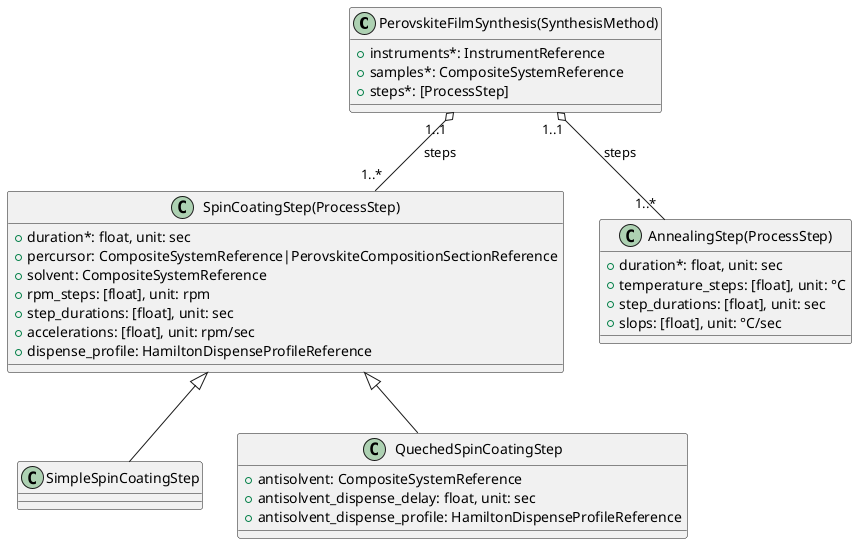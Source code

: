@startuml
' ref: datamodel.metainfo.basesections (v1)
' attributes with asterisk (*) are built-in attributes of NOMAD base sections

Class PerovskiteFilmSynthesis(SynthesisMethod) {
  +instruments*: InstrumentReference
  +samples*: CompositeSystemReference
  +steps*: [ProcessStep]
}

Class AnnealingStep(ProcessStep) {
  +duration*: float, unit: sec
  +temperature_steps: [float], unit: °C
  +step_durations: [float], unit: sec
  +slops: [float], unit: °C/sec
}

Class SpinCoatingStep(ProcessStep) {
  +duration*: float, unit: sec
  +percursor: CompositeSystemReference|PerovskiteCompositionSectionReference
  +solvent: CompositeSystemReference
  +rpm_steps: [float], unit: rpm
  +step_durations: [float], unit: sec
  +accelerations: [float], unit: rpm/sec
  +dispense_profile: HamiltonDispenseProfileReference
}

/'Class'/

Class SimpleSpinCoatingStep {}

Class QuechedSpinCoatingStep {
  +antisolvent: CompositeSystemReference
  +antisolvent_dispense_delay: float, unit: sec
  +antisolvent_dispense_profile: HamiltonDispenseProfileReference
}

"PerovskiteFilmSynthesis(SynthesisMethod)" "1..1" o-- "1..*" "AnnealingStep(ProcessStep)" : steps
"PerovskiteFilmSynthesis(SynthesisMethod)" "1..1" o-- "1..*" "SpinCoatingStep(ProcessStep)" : steps


"SimpleSpinCoatingStep" -u-|> "SpinCoatingStep(ProcessStep)"
"QuechedSpinCoatingStep" -u-|> "SpinCoatingStep(ProcessStep)"

/'"SpinCoatingStep(ProcessStep)" --|> "PeroskiteSynthesisStep(ProcessStep)"'/

@enduml
